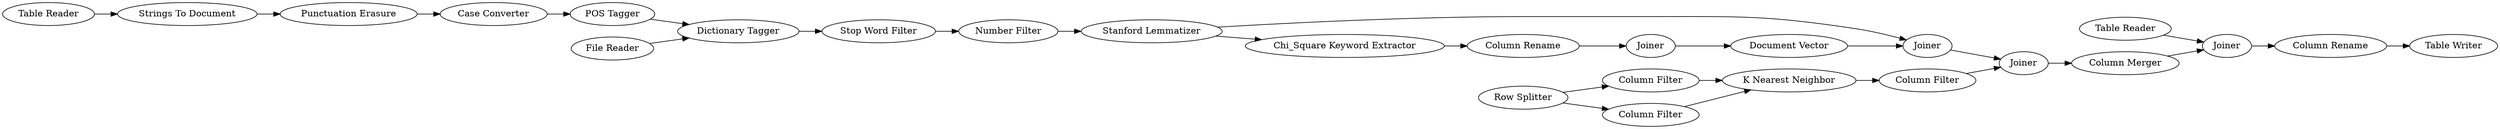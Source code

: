 digraph {
	"-2695821060920917054_1027" [label=Joiner]
	"-2695821060920917054_1005" [label="Row Splitter"]
	"-1330677417393267492_1045" [label="Table Reader"]
	"-3481183573478004014_781" [label="POS Tagger"]
	"-3481183573478004014_117" [label="Dictionary Tagger"]
	"-1330677417393267492_957" [label="Document Vector"]
	"-1330677417393267492_958" [label=Joiner]
	"-1330677417393267492_1030" [label=Joiner]
	"-9162515104011649990_766" [label="Chi_Square Keyword Extractor"]
	"-1330677417393267492_1031" [label="Column Rename"]
	"-2695821060920917054_1006" [label="Column Filter"]
	"-9162515104011649990_767" [label=Joiner]
	"-2695821060920917054_1007" [label="Column Filter"]
	"-3481183573478004014_779" [label="Case Converter"]
	"-3481183573478004014_115" [label="Punctuation Erasure"]
	"-1330677417393267492_22" [label="Strings To Document"]
	"-3481183573478004014_783" [label="Stanford Lemmatizer"]
	"-1330677417393267492_1044" [label="Table Reader"]
	"-2695821060920917054_984" [label="Column Filter"]
	"-9162515104011649990_771" [label="Column Rename"]
	"-2695821060920917054_1030" [label="K Nearest Neighbor"]
	"-3481183573478004014_784" [label="Stop Word Filter"]
	"-2695821060920917054_1029" [label="Column Merger"]
	"-3481183573478004014_116" [label="Number Filter"]
	"-1330677417393267492_1026" [label="Table Writer"]
	"-3481183573478004014_782" [label="File Reader"]
	"-3481183573478004014_116" -> "-3481183573478004014_783"
	"-3481183573478004014_117" -> "-3481183573478004014_784"
	"-1330677417393267492_1045" -> "-1330677417393267492_1030"
	"-9162515104011649990_771" -> "-9162515104011649990_767"
	"-1330677417393267492_957" -> "-1330677417393267492_958"
	"-1330677417393267492_1030" -> "-1330677417393267492_1031"
	"-2695821060920917054_1030" -> "-2695821060920917054_984"
	"-1330677417393267492_1044" -> "-1330677417393267492_22"
	"-2695821060920917054_1005" -> "-2695821060920917054_1006"
	"-9162515104011649990_766" -> "-9162515104011649990_771"
	"-2695821060920917054_1007" -> "-2695821060920917054_1030"
	"-9162515104011649990_767" -> "-1330677417393267492_957"
	"-3481183573478004014_779" -> "-3481183573478004014_781"
	"-2695821060920917054_1006" -> "-2695821060920917054_1030"
	"-3481183573478004014_783" -> "-9162515104011649990_766"
	"-1330677417393267492_22" -> "-3481183573478004014_115"
	"-1330677417393267492_958" -> "-2695821060920917054_1027"
	"-2695821060920917054_1029" -> "-1330677417393267492_1030"
	"-3481183573478004014_115" -> "-3481183573478004014_779"
	"-3481183573478004014_783" -> "-1330677417393267492_958"
	"-2695821060920917054_1005" -> "-2695821060920917054_1007"
	"-2695821060920917054_1027" -> "-2695821060920917054_1029"
	"-3481183573478004014_781" -> "-3481183573478004014_117"
	"-3481183573478004014_782" -> "-3481183573478004014_117"
	"-1330677417393267492_1031" -> "-1330677417393267492_1026"
	"-2695821060920917054_984" -> "-2695821060920917054_1027"
	"-3481183573478004014_784" -> "-3481183573478004014_116"
	rankdir=LR
}

